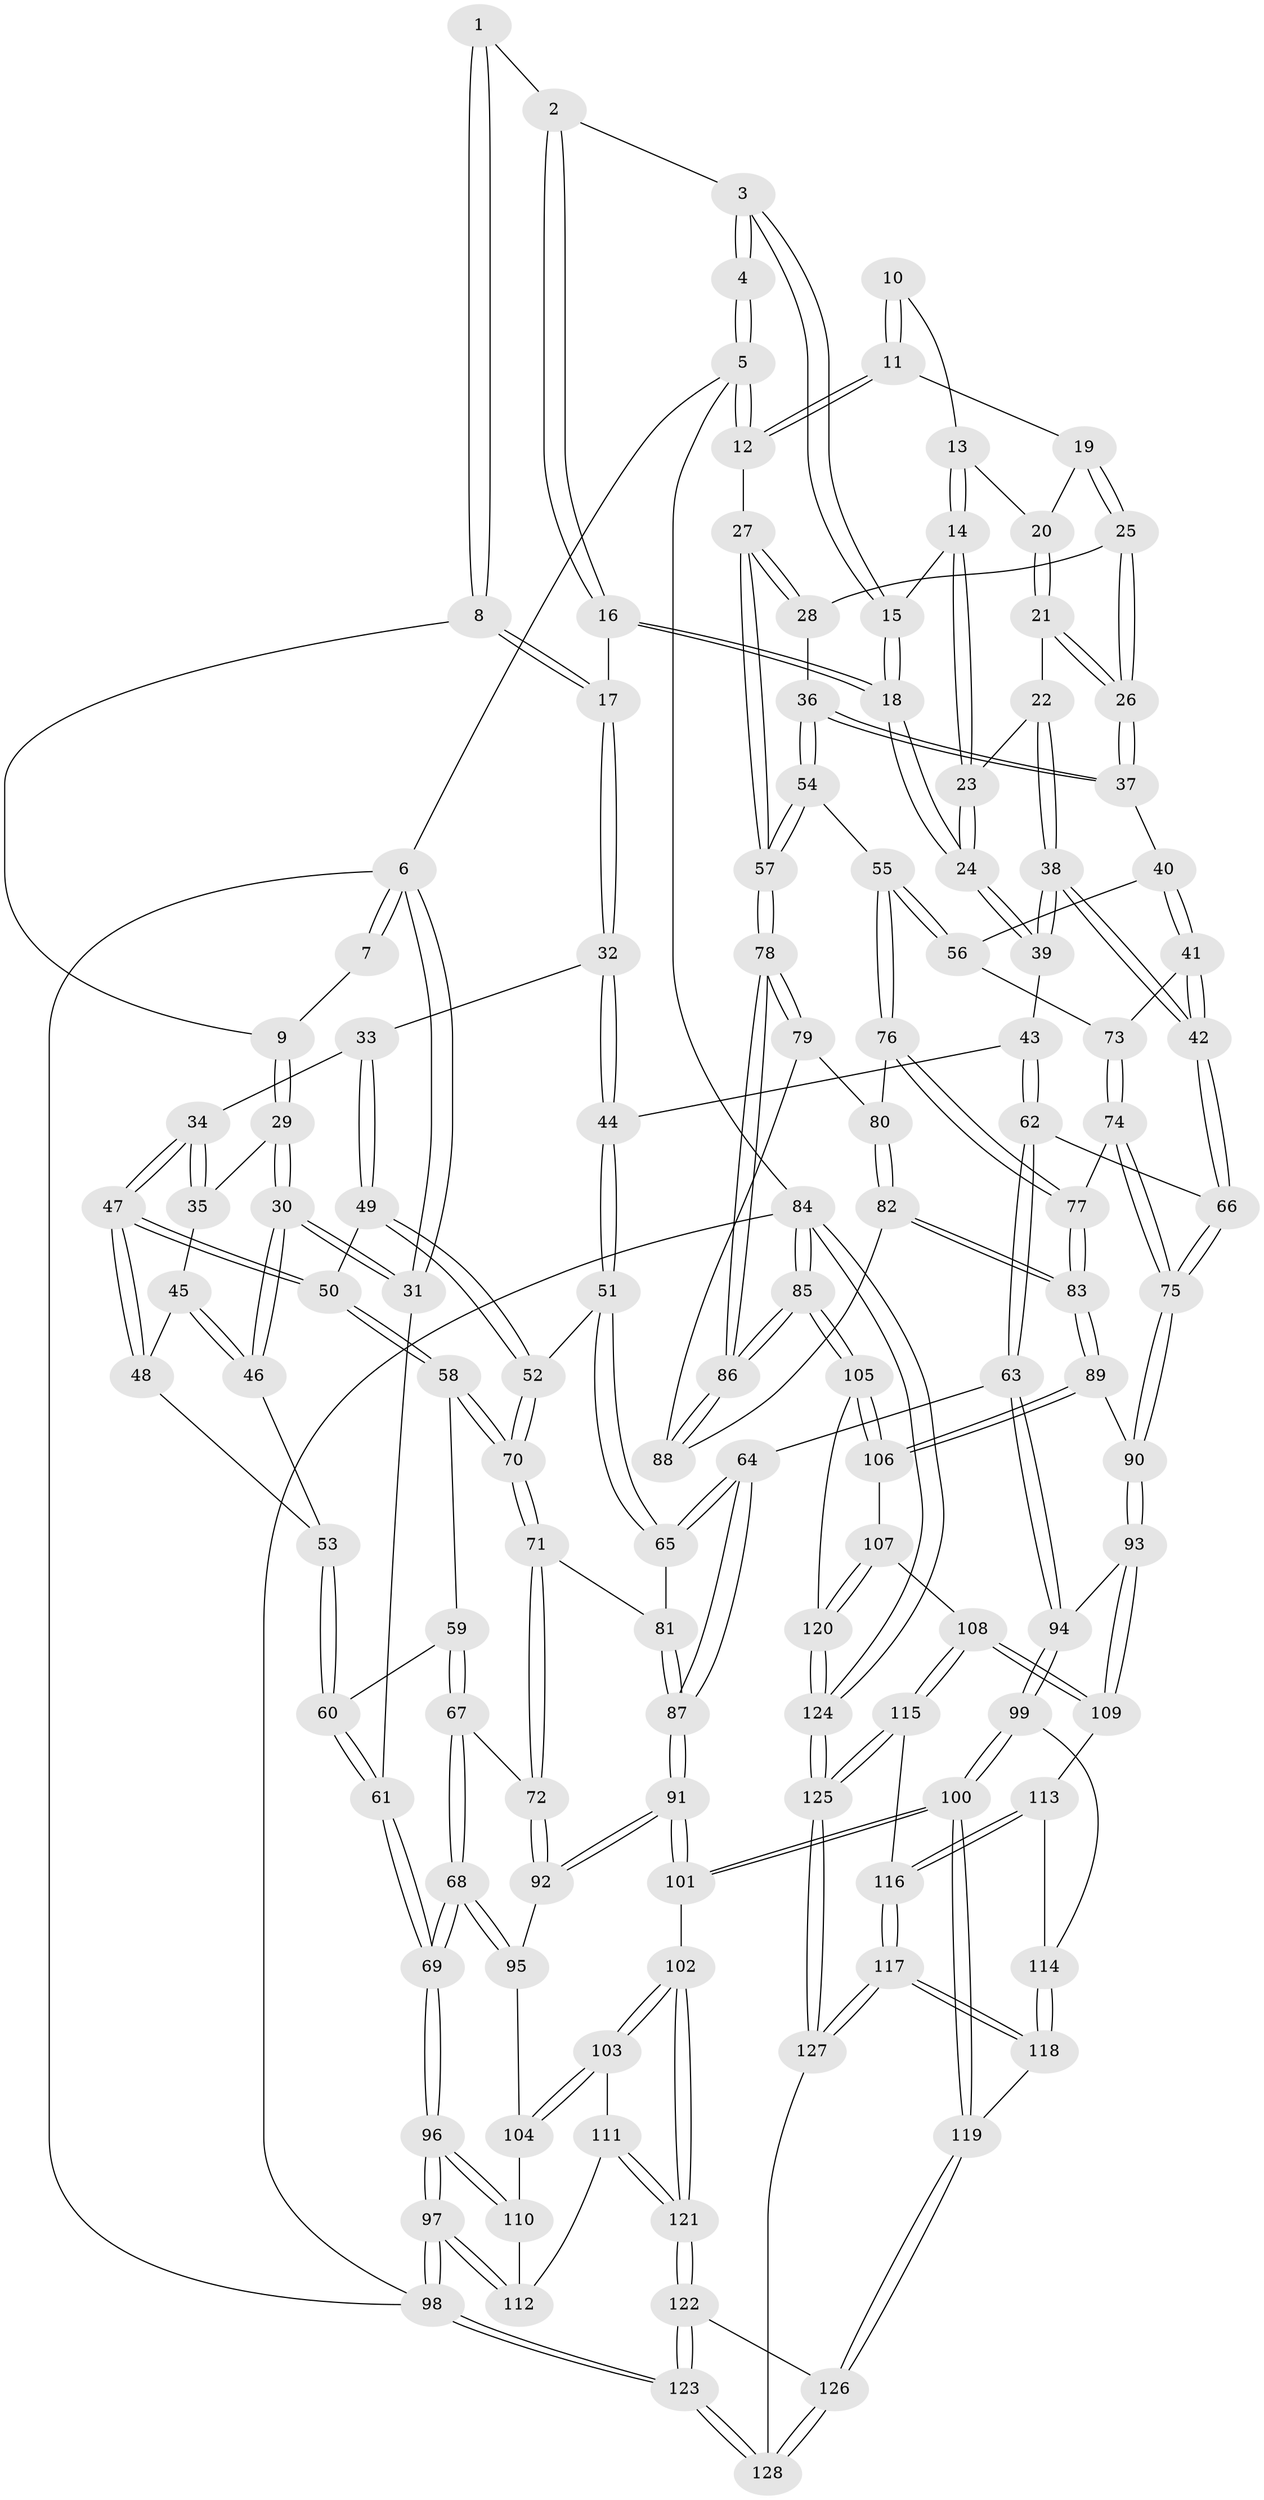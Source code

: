// coarse degree distribution, {3: 0.1038961038961039, 4: 0.4025974025974026, 5: 0.36363636363636365, 6: 0.12987012987012986}
// Generated by graph-tools (version 1.1) at 2025/42/03/06/25 10:42:35]
// undirected, 128 vertices, 317 edges
graph export_dot {
graph [start="1"]
  node [color=gray90,style=filled];
  1 [pos="+0.24085715670522026+0"];
  2 [pos="+0.31602188581242313+0"];
  3 [pos="+0.5446076137230083+0"];
  4 [pos="+0.6467969825565462+0"];
  5 [pos="+1+0"];
  6 [pos="+0+0"];
  7 [pos="+0.0873163624556342+0"];
  8 [pos="+0.16687179117803927+0.12895246713032768"];
  9 [pos="+0.09993773589023244+0.12744265350475784"];
  10 [pos="+0.7658728061456779+0.034238280389001674"];
  11 [pos="+1+0"];
  12 [pos="+1+0"];
  13 [pos="+0.7648079490946892+0.07478973598739486"];
  14 [pos="+0.637284787979626+0.07918454111872"];
  15 [pos="+0.5591519120059314+0"];
  16 [pos="+0.31085418427124184+0.139103808001804"];
  17 [pos="+0.2546487058721411+0.17956596046652226"];
  18 [pos="+0.4516296192879315+0.17964305627344723"];
  19 [pos="+0.9643110232000647+0.03721039169827665"];
  20 [pos="+0.7784852415545274+0.08901420945206241"];
  21 [pos="+0.7747725429946974+0.16335577691219533"];
  22 [pos="+0.6872329193907705+0.193315731368066"];
  23 [pos="+0.6482944421647839+0.12332468439240266"];
  24 [pos="+0.47947474762147313+0.24182574248685498"];
  25 [pos="+0.9008521108042771+0.15524667203269876"];
  26 [pos="+0.8676979770223844+0.20540492450743963"];
  27 [pos="+1+0.1449475134487287"];
  28 [pos="+0.9820053975987026+0.21200930387960926"];
  29 [pos="+0.06223647647238648+0.1478639905888371"];
  30 [pos="+0+0.16595398326564095"];
  31 [pos="+0+0.1355788367925962"];
  32 [pos="+0.24475138133733498+0.22887958816860965"];
  33 [pos="+0.23671683379074676+0.23861206801903567"];
  34 [pos="+0.13626309089437005+0.2734545227985057"];
  35 [pos="+0.12850778057968382+0.2688146825715013"];
  36 [pos="+0.910405840395692+0.2768123857518436"];
  37 [pos="+0.8727295242006203+0.25428335936724544"];
  38 [pos="+0.6544677206972084+0.3255738980527443"];
  39 [pos="+0.4830022314753684+0.25562556911274054"];
  40 [pos="+0.8686283113343529+0.25776514186665617"];
  41 [pos="+0.6969161262267466+0.3468141110281335"];
  42 [pos="+0.6629805016780346+0.3399796580978175"];
  43 [pos="+0.42097428721481445+0.331515611115994"];
  44 [pos="+0.38259276160348016+0.3405412322008356"];
  45 [pos="+0.029242763841927033+0.2798270293996238"];
  46 [pos="+0+0.18874742863378913"];
  47 [pos="+0.11881291524686428+0.3683919041093679"];
  48 [pos="+0.04173132328078705+0.3099232189673043"];
  49 [pos="+0.2324229394304197+0.3427168764858337"];
  50 [pos="+0.1216975132809192+0.38676372248362856"];
  51 [pos="+0.30666185640440047+0.41836569292382564"];
  52 [pos="+0.2810419429592898+0.40595827463771045"];
  53 [pos="+0.025492202455441995+0.3546236838426486"];
  54 [pos="+0.9898038209803087+0.3389970383397609"];
  55 [pos="+0.8740775334137637+0.4304320407446419"];
  56 [pos="+0.849779341936066+0.4138300990961581"];
  57 [pos="+1+0.37405330083788885"];
  58 [pos="+0.12124312672648505+0.38830253317712315"];
  59 [pos="+0.0403071300156984+0.4044427843391537"];
  60 [pos="+0.01922437609717503+0.3970789888749865"];
  61 [pos="+0+0.40561738771254974"];
  62 [pos="+0.4988768139608939+0.5067022226739162"];
  63 [pos="+0.4820266331161636+0.54516495111586"];
  64 [pos="+0.39932017694517213+0.5512556636358124"];
  65 [pos="+0.3089231413828123+0.43571095324156806"];
  66 [pos="+0.6247131828909349+0.41898535155894273"];
  67 [pos="+0.039715560825120434+0.522023721442089"];
  68 [pos="+0+0.5950147816211562"];
  69 [pos="+0+0.6053831043864338"];
  70 [pos="+0.14771123762650062+0.44478513453254565"];
  71 [pos="+0.14647317606432703+0.5254782715642199"];
  72 [pos="+0.13783307732929254+0.5329613176328378"];
  73 [pos="+0.7446825504082957+0.3884794991372306"];
  74 [pos="+0.7799996513431642+0.536277589443503"];
  75 [pos="+0.6988118911686367+0.5621737645114597"];
  76 [pos="+0.8814887790734298+0.4832097705531633"];
  77 [pos="+0.8009640277014665+0.5424665397036705"];
  78 [pos="+1+0.534777137477839"];
  79 [pos="+0.9979756240369623+0.5245426534484482"];
  80 [pos="+0.924276461209294+0.5071654012116357"];
  81 [pos="+0.21215461304041766+0.5341581667171158"];
  82 [pos="+0.8653604156792136+0.6394309085048376"];
  83 [pos="+0.8481955073993398+0.6436536546178597"];
  84 [pos="+1+1"];
  85 [pos="+1+0.7468969757760271"];
  86 [pos="+1+0.716920573938566"];
  87 [pos="+0.3120907880994043+0.6258807793295124"];
  88 [pos="+0.8675605742695447+0.6394150355389375"];
  89 [pos="+0.8178194582720775+0.695738241490765"];
  90 [pos="+0.6425145575196816+0.6623332101431065"];
  91 [pos="+0.27696814267062614+0.7586889008472679"];
  92 [pos="+0.12599033891509956+0.6343213924355295"];
  93 [pos="+0.5947496403197188+0.6878941547169692"];
  94 [pos="+0.5619308821009861+0.6713612080560197"];
  95 [pos="+0.12337296113612534+0.6356734825692717"];
  96 [pos="+0+0.6607418605335117"];
  97 [pos="+0+1"];
  98 [pos="+0+1"];
  99 [pos="+0.3781883243615556+0.7726607957480592"];
  100 [pos="+0.28500474342286086+0.7964335338815728"];
  101 [pos="+0.28309257360588314+0.7947875869176859"];
  102 [pos="+0.2569341097889279+0.801370370843083"];
  103 [pos="+0.11594503684959202+0.7828972479908848"];
  104 [pos="+0.044681330302615965+0.7343568233668419"];
  105 [pos="+0.9309044700569192+0.823127997334895"];
  106 [pos="+0.8207201525645754+0.7064979188707609"];
  107 [pos="+0.7392749945341541+0.8294686110467072"];
  108 [pos="+0.659438185103014+0.8278359114685538"];
  109 [pos="+0.6016918747877141+0.723402301360375"];
  110 [pos="+0.020343562044540662+0.735696424256361"];
  111 [pos="+0.04233863732240928+0.8710743868203346"];
  112 [pos="+0.036317658407263684+0.8704742667053754"];
  113 [pos="+0.5328385275615468+0.8105298589743295"];
  114 [pos="+0.4930764287641239+0.8358663795079335"];
  115 [pos="+0.6456419441976768+0.8734880739892753"];
  116 [pos="+0.5457163581358399+0.9192890663083414"];
  117 [pos="+0.5033065363024221+0.9524309325374825"];
  118 [pos="+0.4830366931257537+0.9281209651454064"];
  119 [pos="+0.296366581061695+0.8313624410492293"];
  120 [pos="+0.8541768791373365+0.9140105989727454"];
  121 [pos="+0.10988650353903222+0.9172881025349353"];
  122 [pos="+0.10050382310702977+1"];
  123 [pos="+0+1"];
  124 [pos="+0.8085692895391361+1"];
  125 [pos="+0.7975066809272036+1"];
  126 [pos="+0.29386197203462094+0.8793911363857789"];
  127 [pos="+0.5000770674603403+1"];
  128 [pos="+0.3737135582882347+1"];
  1 -- 2;
  1 -- 8;
  1 -- 8;
  2 -- 3;
  2 -- 16;
  2 -- 16;
  3 -- 4;
  3 -- 4;
  3 -- 15;
  3 -- 15;
  4 -- 5;
  4 -- 5;
  5 -- 6;
  5 -- 12;
  5 -- 12;
  5 -- 84;
  6 -- 7;
  6 -- 7;
  6 -- 31;
  6 -- 31;
  6 -- 98;
  7 -- 9;
  8 -- 9;
  8 -- 17;
  8 -- 17;
  9 -- 29;
  9 -- 29;
  10 -- 11;
  10 -- 11;
  10 -- 13;
  11 -- 12;
  11 -- 12;
  11 -- 19;
  12 -- 27;
  13 -- 14;
  13 -- 14;
  13 -- 20;
  14 -- 15;
  14 -- 23;
  14 -- 23;
  15 -- 18;
  15 -- 18;
  16 -- 17;
  16 -- 18;
  16 -- 18;
  17 -- 32;
  17 -- 32;
  18 -- 24;
  18 -- 24;
  19 -- 20;
  19 -- 25;
  19 -- 25;
  20 -- 21;
  20 -- 21;
  21 -- 22;
  21 -- 26;
  21 -- 26;
  22 -- 23;
  22 -- 38;
  22 -- 38;
  23 -- 24;
  23 -- 24;
  24 -- 39;
  24 -- 39;
  25 -- 26;
  25 -- 26;
  25 -- 28;
  26 -- 37;
  26 -- 37;
  27 -- 28;
  27 -- 28;
  27 -- 57;
  27 -- 57;
  28 -- 36;
  29 -- 30;
  29 -- 30;
  29 -- 35;
  30 -- 31;
  30 -- 31;
  30 -- 46;
  30 -- 46;
  31 -- 61;
  32 -- 33;
  32 -- 44;
  32 -- 44;
  33 -- 34;
  33 -- 49;
  33 -- 49;
  34 -- 35;
  34 -- 35;
  34 -- 47;
  34 -- 47;
  35 -- 45;
  36 -- 37;
  36 -- 37;
  36 -- 54;
  36 -- 54;
  37 -- 40;
  38 -- 39;
  38 -- 39;
  38 -- 42;
  38 -- 42;
  39 -- 43;
  40 -- 41;
  40 -- 41;
  40 -- 56;
  41 -- 42;
  41 -- 42;
  41 -- 73;
  42 -- 66;
  42 -- 66;
  43 -- 44;
  43 -- 62;
  43 -- 62;
  44 -- 51;
  44 -- 51;
  45 -- 46;
  45 -- 46;
  45 -- 48;
  46 -- 53;
  47 -- 48;
  47 -- 48;
  47 -- 50;
  47 -- 50;
  48 -- 53;
  49 -- 50;
  49 -- 52;
  49 -- 52;
  50 -- 58;
  50 -- 58;
  51 -- 52;
  51 -- 65;
  51 -- 65;
  52 -- 70;
  52 -- 70;
  53 -- 60;
  53 -- 60;
  54 -- 55;
  54 -- 57;
  54 -- 57;
  55 -- 56;
  55 -- 56;
  55 -- 76;
  55 -- 76;
  56 -- 73;
  57 -- 78;
  57 -- 78;
  58 -- 59;
  58 -- 70;
  58 -- 70;
  59 -- 60;
  59 -- 67;
  59 -- 67;
  60 -- 61;
  60 -- 61;
  61 -- 69;
  61 -- 69;
  62 -- 63;
  62 -- 63;
  62 -- 66;
  63 -- 64;
  63 -- 94;
  63 -- 94;
  64 -- 65;
  64 -- 65;
  64 -- 87;
  64 -- 87;
  65 -- 81;
  66 -- 75;
  66 -- 75;
  67 -- 68;
  67 -- 68;
  67 -- 72;
  68 -- 69;
  68 -- 69;
  68 -- 95;
  68 -- 95;
  69 -- 96;
  69 -- 96;
  70 -- 71;
  70 -- 71;
  71 -- 72;
  71 -- 72;
  71 -- 81;
  72 -- 92;
  72 -- 92;
  73 -- 74;
  73 -- 74;
  74 -- 75;
  74 -- 75;
  74 -- 77;
  75 -- 90;
  75 -- 90;
  76 -- 77;
  76 -- 77;
  76 -- 80;
  77 -- 83;
  77 -- 83;
  78 -- 79;
  78 -- 79;
  78 -- 86;
  78 -- 86;
  79 -- 80;
  79 -- 88;
  80 -- 82;
  80 -- 82;
  81 -- 87;
  81 -- 87;
  82 -- 83;
  82 -- 83;
  82 -- 88;
  83 -- 89;
  83 -- 89;
  84 -- 85;
  84 -- 85;
  84 -- 124;
  84 -- 124;
  84 -- 98;
  85 -- 86;
  85 -- 86;
  85 -- 105;
  85 -- 105;
  86 -- 88;
  86 -- 88;
  87 -- 91;
  87 -- 91;
  89 -- 90;
  89 -- 106;
  89 -- 106;
  90 -- 93;
  90 -- 93;
  91 -- 92;
  91 -- 92;
  91 -- 101;
  91 -- 101;
  92 -- 95;
  93 -- 94;
  93 -- 109;
  93 -- 109;
  94 -- 99;
  94 -- 99;
  95 -- 104;
  96 -- 97;
  96 -- 97;
  96 -- 110;
  96 -- 110;
  97 -- 98;
  97 -- 98;
  97 -- 112;
  97 -- 112;
  98 -- 123;
  98 -- 123;
  99 -- 100;
  99 -- 100;
  99 -- 114;
  100 -- 101;
  100 -- 101;
  100 -- 119;
  100 -- 119;
  101 -- 102;
  102 -- 103;
  102 -- 103;
  102 -- 121;
  102 -- 121;
  103 -- 104;
  103 -- 104;
  103 -- 111;
  104 -- 110;
  105 -- 106;
  105 -- 106;
  105 -- 120;
  106 -- 107;
  107 -- 108;
  107 -- 120;
  107 -- 120;
  108 -- 109;
  108 -- 109;
  108 -- 115;
  108 -- 115;
  109 -- 113;
  110 -- 112;
  111 -- 112;
  111 -- 121;
  111 -- 121;
  113 -- 114;
  113 -- 116;
  113 -- 116;
  114 -- 118;
  114 -- 118;
  115 -- 116;
  115 -- 125;
  115 -- 125;
  116 -- 117;
  116 -- 117;
  117 -- 118;
  117 -- 118;
  117 -- 127;
  117 -- 127;
  118 -- 119;
  119 -- 126;
  119 -- 126;
  120 -- 124;
  120 -- 124;
  121 -- 122;
  121 -- 122;
  122 -- 123;
  122 -- 123;
  122 -- 126;
  123 -- 128;
  123 -- 128;
  124 -- 125;
  124 -- 125;
  125 -- 127;
  125 -- 127;
  126 -- 128;
  126 -- 128;
  127 -- 128;
}
